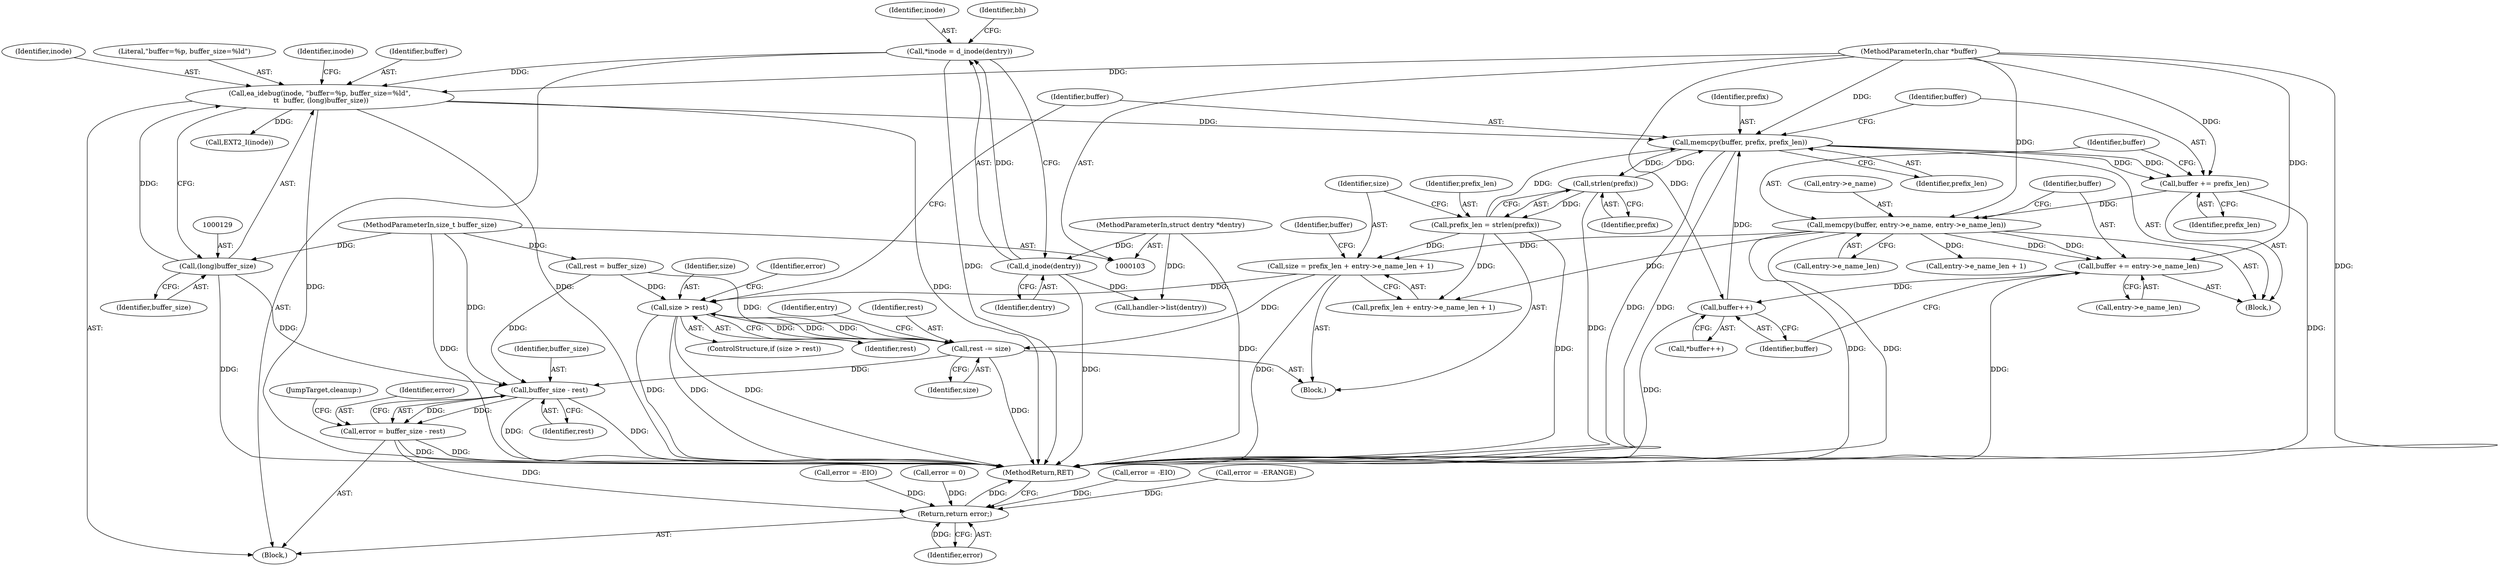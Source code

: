 digraph "0_linux_be0726d33cb8f411945884664924bed3cb8c70ee_8@integer" {
"1000300" [label="(Call,size = prefix_len + entry->e_name_len + 1)"];
"1000295" [label="(Call,prefix_len = strlen(prefix))"];
"1000297" [label="(Call,strlen(prefix))"];
"1000322" [label="(Call,memcpy(buffer, prefix, prefix_len))"];
"1000124" [label="(Call,ea_idebug(inode, \"buffer=%p, buffer_size=%ld\",\n \t\t  buffer, (long)buffer_size))"];
"1000109" [label="(Call,*inode = d_inode(dentry))"];
"1000111" [label="(Call,d_inode(dentry))"];
"1000104" [label="(MethodParameterIn,struct dentry *dentry)"];
"1000105" [label="(MethodParameterIn,char *buffer)"];
"1000128" [label="(Call,(long)buffer_size)"];
"1000106" [label="(MethodParameterIn,size_t buffer_size)"];
"1000344" [label="(Call,buffer++)"];
"1000337" [label="(Call,buffer += entry->e_name_len)"];
"1000329" [label="(Call,memcpy(buffer, entry->e_name, entry->e_name_len))"];
"1000326" [label="(Call,buffer += prefix_len)"];
"1000313" [label="(Call,size > rest)"];
"1000347" [label="(Call,rest -= size)"];
"1000352" [label="(Call,buffer_size - rest)"];
"1000350" [label="(Call,error = buffer_size - rest)"];
"1000364" [label="(Return,return error;)"];
"1000345" [label="(Identifier,buffer)"];
"1000301" [label="(Identifier,size)"];
"1000104" [label="(MethodParameterIn,struct dentry *dentry)"];
"1000322" [label="(Call,memcpy(buffer, prefix, prefix_len))"];
"1000110" [label="(Identifier,inode)"];
"1000126" [label="(Literal,\"buffer=%p, buffer_size=%ld\")"];
"1000318" [label="(Identifier,error)"];
"1000330" [label="(Identifier,buffer)"];
"1000349" [label="(Identifier,size)"];
"1000354" [label="(Identifier,rest)"];
"1000343" [label="(Call,*buffer++)"];
"1000313" [label="(Call,size > rest)"];
"1000124" [label="(Call,ea_idebug(inode, \"buffer=%p, buffer_size=%ld\",\n \t\t  buffer, (long)buffer_size))"];
"1000225" [label="(Call,error = -EIO)"];
"1000107" [label="(Block,)"];
"1000364" [label="(Return,return error;)"];
"1000329" [label="(Call,memcpy(buffer, entry->e_name, entry->e_name_len))"];
"1000296" [label="(Identifier,prefix_len)"];
"1000290" [label="(Block,)"];
"1000317" [label="(Call,error = -ERANGE)"];
"1000352" [label="(Call,buffer_size - rest)"];
"1000326" [label="(Call,buffer += prefix_len)"];
"1000112" [label="(Identifier,dentry)"];
"1000130" [label="(Identifier,buffer_size)"];
"1000105" [label="(MethodParameterIn,char *buffer)"];
"1000115" [label="(Identifier,bh)"];
"1000310" [label="(Identifier,buffer)"];
"1000298" [label="(Identifier,prefix)"];
"1000324" [label="(Identifier,prefix)"];
"1000106" [label="(MethodParameterIn,size_t buffer_size)"];
"1000365" [label="(Identifier,error)"];
"1000314" [label="(Identifier,size)"];
"1000164" [label="(Call,error = -EIO)"];
"1000351" [label="(Identifier,error)"];
"1000325" [label="(Identifier,prefix_len)"];
"1000334" [label="(Call,entry->e_name_len)"];
"1000137" [label="(Call,error = 0)"];
"1000135" [label="(Identifier,inode)"];
"1000304" [label="(Call,entry->e_name_len + 1)"];
"1000323" [label="(Identifier,buffer)"];
"1000111" [label="(Call,d_inode(dentry))"];
"1000353" [label="(Identifier,buffer_size)"];
"1000269" [label="(Identifier,entry)"];
"1000355" [label="(JumpTarget,cleanup:)"];
"1000337" [label="(Call,buffer += entry->e_name_len)"];
"1000312" [label="(ControlStructure,if (size > rest))"];
"1000311" [label="(Block,)"];
"1000120" [label="(Call,rest = buffer_size)"];
"1000315" [label="(Identifier,rest)"];
"1000344" [label="(Call,buffer++)"];
"1000338" [label="(Identifier,buffer)"];
"1000127" [label="(Identifier,buffer)"];
"1000109" [label="(Call,*inode = d_inode(dentry))"];
"1000347" [label="(Call,rest -= size)"];
"1000302" [label="(Call,prefix_len + entry->e_name_len + 1)"];
"1000297" [label="(Call,strlen(prefix))"];
"1000348" [label="(Identifier,rest)"];
"1000350" [label="(Call,error = buffer_size - rest)"];
"1000366" [label="(MethodReturn,RET)"];
"1000328" [label="(Identifier,prefix_len)"];
"1000125" [label="(Identifier,inode)"];
"1000300" [label="(Call,size = prefix_len + entry->e_name_len + 1)"];
"1000295" [label="(Call,prefix_len = strlen(prefix))"];
"1000327" [label="(Identifier,buffer)"];
"1000339" [label="(Call,entry->e_name_len)"];
"1000128" [label="(Call,(long)buffer_size)"];
"1000331" [label="(Call,entry->e_name)"];
"1000288" [label="(Call,handler->list(dentry))"];
"1000134" [label="(Call,EXT2_I(inode))"];
"1000300" -> "1000290"  [label="AST: "];
"1000300" -> "1000302"  [label="CFG: "];
"1000301" -> "1000300"  [label="AST: "];
"1000302" -> "1000300"  [label="AST: "];
"1000310" -> "1000300"  [label="CFG: "];
"1000300" -> "1000366"  [label="DDG: "];
"1000295" -> "1000300"  [label="DDG: "];
"1000329" -> "1000300"  [label="DDG: "];
"1000300" -> "1000313"  [label="DDG: "];
"1000300" -> "1000347"  [label="DDG: "];
"1000295" -> "1000290"  [label="AST: "];
"1000295" -> "1000297"  [label="CFG: "];
"1000296" -> "1000295"  [label="AST: "];
"1000297" -> "1000295"  [label="AST: "];
"1000301" -> "1000295"  [label="CFG: "];
"1000295" -> "1000366"  [label="DDG: "];
"1000297" -> "1000295"  [label="DDG: "];
"1000295" -> "1000302"  [label="DDG: "];
"1000295" -> "1000322"  [label="DDG: "];
"1000297" -> "1000298"  [label="CFG: "];
"1000298" -> "1000297"  [label="AST: "];
"1000297" -> "1000366"  [label="DDG: "];
"1000322" -> "1000297"  [label="DDG: "];
"1000297" -> "1000322"  [label="DDG: "];
"1000322" -> "1000311"  [label="AST: "];
"1000322" -> "1000325"  [label="CFG: "];
"1000323" -> "1000322"  [label="AST: "];
"1000324" -> "1000322"  [label="AST: "];
"1000325" -> "1000322"  [label="AST: "];
"1000327" -> "1000322"  [label="CFG: "];
"1000322" -> "1000366"  [label="DDG: "];
"1000322" -> "1000366"  [label="DDG: "];
"1000124" -> "1000322"  [label="DDG: "];
"1000344" -> "1000322"  [label="DDG: "];
"1000105" -> "1000322"  [label="DDG: "];
"1000322" -> "1000326"  [label="DDG: "];
"1000322" -> "1000326"  [label="DDG: "];
"1000124" -> "1000107"  [label="AST: "];
"1000124" -> "1000128"  [label="CFG: "];
"1000125" -> "1000124"  [label="AST: "];
"1000126" -> "1000124"  [label="AST: "];
"1000127" -> "1000124"  [label="AST: "];
"1000128" -> "1000124"  [label="AST: "];
"1000135" -> "1000124"  [label="CFG: "];
"1000124" -> "1000366"  [label="DDG: "];
"1000124" -> "1000366"  [label="DDG: "];
"1000124" -> "1000366"  [label="DDG: "];
"1000109" -> "1000124"  [label="DDG: "];
"1000105" -> "1000124"  [label="DDG: "];
"1000128" -> "1000124"  [label="DDG: "];
"1000124" -> "1000134"  [label="DDG: "];
"1000109" -> "1000107"  [label="AST: "];
"1000109" -> "1000111"  [label="CFG: "];
"1000110" -> "1000109"  [label="AST: "];
"1000111" -> "1000109"  [label="AST: "];
"1000115" -> "1000109"  [label="CFG: "];
"1000109" -> "1000366"  [label="DDG: "];
"1000111" -> "1000109"  [label="DDG: "];
"1000111" -> "1000112"  [label="CFG: "];
"1000112" -> "1000111"  [label="AST: "];
"1000111" -> "1000366"  [label="DDG: "];
"1000104" -> "1000111"  [label="DDG: "];
"1000111" -> "1000288"  [label="DDG: "];
"1000104" -> "1000103"  [label="AST: "];
"1000104" -> "1000366"  [label="DDG: "];
"1000104" -> "1000288"  [label="DDG: "];
"1000105" -> "1000103"  [label="AST: "];
"1000105" -> "1000366"  [label="DDG: "];
"1000105" -> "1000326"  [label="DDG: "];
"1000105" -> "1000329"  [label="DDG: "];
"1000105" -> "1000337"  [label="DDG: "];
"1000105" -> "1000344"  [label="DDG: "];
"1000128" -> "1000130"  [label="CFG: "];
"1000129" -> "1000128"  [label="AST: "];
"1000130" -> "1000128"  [label="AST: "];
"1000128" -> "1000366"  [label="DDG: "];
"1000106" -> "1000128"  [label="DDG: "];
"1000128" -> "1000352"  [label="DDG: "];
"1000106" -> "1000103"  [label="AST: "];
"1000106" -> "1000366"  [label="DDG: "];
"1000106" -> "1000120"  [label="DDG: "];
"1000106" -> "1000352"  [label="DDG: "];
"1000344" -> "1000343"  [label="AST: "];
"1000344" -> "1000345"  [label="CFG: "];
"1000345" -> "1000344"  [label="AST: "];
"1000343" -> "1000344"  [label="CFG: "];
"1000344" -> "1000366"  [label="DDG: "];
"1000337" -> "1000344"  [label="DDG: "];
"1000337" -> "1000311"  [label="AST: "];
"1000337" -> "1000339"  [label="CFG: "];
"1000338" -> "1000337"  [label="AST: "];
"1000339" -> "1000337"  [label="AST: "];
"1000345" -> "1000337"  [label="CFG: "];
"1000337" -> "1000366"  [label="DDG: "];
"1000329" -> "1000337"  [label="DDG: "];
"1000329" -> "1000337"  [label="DDG: "];
"1000329" -> "1000311"  [label="AST: "];
"1000329" -> "1000334"  [label="CFG: "];
"1000330" -> "1000329"  [label="AST: "];
"1000331" -> "1000329"  [label="AST: "];
"1000334" -> "1000329"  [label="AST: "];
"1000338" -> "1000329"  [label="CFG: "];
"1000329" -> "1000366"  [label="DDG: "];
"1000329" -> "1000366"  [label="DDG: "];
"1000329" -> "1000302"  [label="DDG: "];
"1000329" -> "1000304"  [label="DDG: "];
"1000326" -> "1000329"  [label="DDG: "];
"1000326" -> "1000311"  [label="AST: "];
"1000326" -> "1000328"  [label="CFG: "];
"1000327" -> "1000326"  [label="AST: "];
"1000328" -> "1000326"  [label="AST: "];
"1000330" -> "1000326"  [label="CFG: "];
"1000326" -> "1000366"  [label="DDG: "];
"1000313" -> "1000312"  [label="AST: "];
"1000313" -> "1000315"  [label="CFG: "];
"1000314" -> "1000313"  [label="AST: "];
"1000315" -> "1000313"  [label="AST: "];
"1000318" -> "1000313"  [label="CFG: "];
"1000323" -> "1000313"  [label="CFG: "];
"1000313" -> "1000366"  [label="DDG: "];
"1000313" -> "1000366"  [label="DDG: "];
"1000313" -> "1000366"  [label="DDG: "];
"1000347" -> "1000313"  [label="DDG: "];
"1000120" -> "1000313"  [label="DDG: "];
"1000313" -> "1000347"  [label="DDG: "];
"1000313" -> "1000347"  [label="DDG: "];
"1000347" -> "1000290"  [label="AST: "];
"1000347" -> "1000349"  [label="CFG: "];
"1000348" -> "1000347"  [label="AST: "];
"1000349" -> "1000347"  [label="AST: "];
"1000269" -> "1000347"  [label="CFG: "];
"1000347" -> "1000366"  [label="DDG: "];
"1000120" -> "1000347"  [label="DDG: "];
"1000347" -> "1000352"  [label="DDG: "];
"1000352" -> "1000350"  [label="AST: "];
"1000352" -> "1000354"  [label="CFG: "];
"1000353" -> "1000352"  [label="AST: "];
"1000354" -> "1000352"  [label="AST: "];
"1000350" -> "1000352"  [label="CFG: "];
"1000352" -> "1000366"  [label="DDG: "];
"1000352" -> "1000366"  [label="DDG: "];
"1000352" -> "1000350"  [label="DDG: "];
"1000352" -> "1000350"  [label="DDG: "];
"1000120" -> "1000352"  [label="DDG: "];
"1000350" -> "1000107"  [label="AST: "];
"1000351" -> "1000350"  [label="AST: "];
"1000355" -> "1000350"  [label="CFG: "];
"1000350" -> "1000366"  [label="DDG: "];
"1000350" -> "1000366"  [label="DDG: "];
"1000350" -> "1000364"  [label="DDG: "];
"1000364" -> "1000107"  [label="AST: "];
"1000364" -> "1000365"  [label="CFG: "];
"1000365" -> "1000364"  [label="AST: "];
"1000366" -> "1000364"  [label="CFG: "];
"1000364" -> "1000366"  [label="DDG: "];
"1000365" -> "1000364"  [label="DDG: "];
"1000317" -> "1000364"  [label="DDG: "];
"1000225" -> "1000364"  [label="DDG: "];
"1000137" -> "1000364"  [label="DDG: "];
"1000164" -> "1000364"  [label="DDG: "];
}
